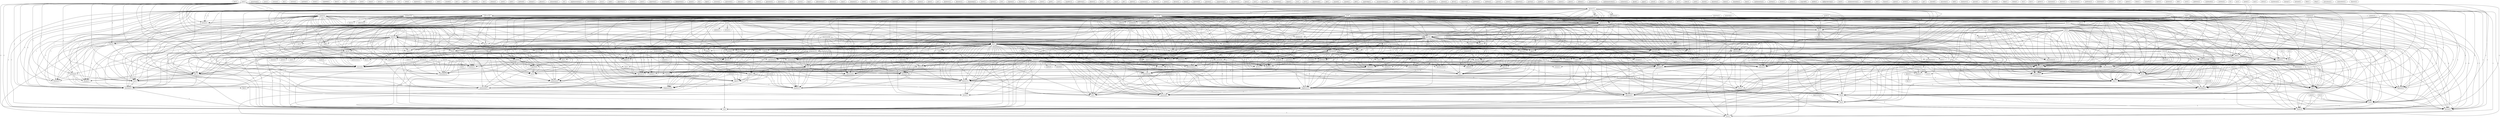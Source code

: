 digraph G {
  ney [ label="ney(1)" ];
  osnabrueck [ label="osnabrueck(2)" ];
  output [ label="output(1)" ];
  publication [ label="publication(1)" ];
  zip [ label="zip(11)" ];
  cocoa [ label="cocoa(2)" ];
  produces [ label="produces(1)" ];
  igecuniv [ label="igecuniv(1)" ];
  evaluation [ label="evaluation(2)" ];
  amp [ label="amp(2)" ];
  bitnet [ label="bitnet(4)" ];
  copy [ label="copy(2)" ];
  directory [ label="directory(3)" ];
  quality [ label="quality(1)" ];
  carmichael [ label="carmichael(1)" ];
  uses [ label="uses(1)" ];
  avenue [ label="avenue(1)" ];
  number [ label="number(10)" ];
  class [ label="class(1)" ];
  ftp [ label="ftp(26)" ];
  prog [ label="prog(1)" ];
  pari [ label="pari(4)" ];
  ftp [ label="ftp(1)" ];
  purpose [ label="purpose(12)" ];
  key [ label="key(1)" ];
  pub [ label="pub(8)" ];
  collection [ label="collection(2)" ];
  microcomputer [ label="microcomputer(1)" ];
  malm [ label="malm(3)" ];
  greco [ label="greco(1)" ];
  theory [ label="theory(11)" ];
  source [ label="source(4)" ];
  algebra [ label="algebra(12)" ];
  assembler [ label="assembler(2)" ];
  find [ label="find(1)" ];
  mizar [ label="mizar(1)" ];
  dn [ label="dn(1)" ];
  institute [ label="institute(2)" ];
  mac [ label="mac(1)" ];
  mac [ label="mac(13)" ];
  distribution [ label="distribution(3)" ];
  language [ label="language(2)" ];
  recovery [ label="recovery(1)" ];
  au [ label="au(2)" ];
  chen [ label="chen(1)" ];
  verison [ label="verison(1)" ];
  mathlab [ label="mathlab(1)" ];
  macsyma [ label="macsyma(15)" ];
  version [ label="version(50)" ];
  descendant [ label="descendant(3)" ];
  support [ label="support(2)" ];
  help [ label="help(3)" ];
  machine [ label="machine(2)" ];
  com [ label="com(7)" ];
  depends [ label="depends(1)" ];
  ma [ label="ma(4)" ];
  variety [ label="variety(1)" ];
  family [ label="family(3)" ];
  etc [ label="etc(2)" ];
  service [ label="service(1)" ];
  st [ label="st(4)" ];
  fee [ label="fee(4)" ];
  lph [ label="lph(1)" ];
  paradigm [ label="paradigm(3)" ];
  study [ label="study(1)" ];
  analysis [ label="analysis(2)" ];
  edu [ label="edu(35)" ];
  file [ label="file(3)" ];
  tar [ label="tar(2)" ];
  ganith [ label="ganith(4)" ];
  src [ label="src(1)" ];
  mentioned [ label="mentioned(1)" ];
  wakefield [ label="wakefield(1)" ];
  ubas [ label="ubas(1)" ];
  se [ label="se(1)" ];
  paulo [ label="paulo(1)" ];
  mod [ label="mod(1)" ];
  comp [ label="comp(1)" ];
  cern [ label="cern(1)" ];
  notation [ label="notation(1)" ];
  cc [ label="cc(1)" ];
  rwth [ label="rwth(2)" ];
  registration [ label="registration(2)" ];
  wurst [ label="wurst(3)" ];
  cla [ label="cla(2)" ];
  wustl [ label="wustl(6)" ];
  wuarchive [ label="wuarchive(3)" ];
  math [ label="math(23)" ];
  lie [ label="lie(3)" ];
  berkeley [ label="berkeley(6)" ];
  interface [ label="interface(4)" ];
  arc [ label="arc(1)" ];
  maxima [ label="maxima(2)" ];
  beta [ label="beta(2)" ];
  lie [ label="lie(2)" ];
  max [ label="max(1)" ];
  license [ label="license(1)" ];
  charge [ label="charge(1)" ];
  mrcry [ label="mrcry(1)" ];
  diff [ label="diff(1)" ];
  maplev [ label="maplev(1)" ];
  utexas [ label="utexas(1)" ];
  ucla [ label="ucla(2)" ];
  vol [ label="vol(1)" ];
  calc [ label="calc(2)" ];
  calculus [ label="calculus(8)" ];
  explorer [ label="explorer(1)" ];
  function [ label="function(1)" ];
  geometry [ label="geometry(2)" ];
  computing [ label="computing(1)" ];
  toolkit [ label="toolkit(1)" ];
  root [ label="root(1)" ];
  department [ label="department(5)" ];
  bajaj [ label="bajaj(2)" ];
  royappa [ label="royappa(2)" ];
  sfsu [ label="sfsu(1)" ];
  sfsuvax [ label="sfsuvax(1)" ];
  environment [ label="environment(1)" ];
  souza [ label="souza(1)" ];
  cornell [ label="cornell(2)" ];
  aix [ label="aix(1)" ];
  jaffer [ label="jaffer(1)" ];
  site [ label="site(3)" ];
  samson [ label="samson(1)" ];
  program [ label="program(10)" ];
  nl [ label="nl(2)" ];
  group [ label="group(9)" ];
  package [ label="package(3)" ];
  nl [ label="nl(1)" ];
  inc [ label="inc(5)" ];
  gets [ label="gets(1)" ];
  tool [ label="tool(1)" ];
  calculation [ label="calculation(1)" ];
  reason [ label="reason(1)" ];
  price [ label="price(1)" ];
  use [ label="use(1)" ];
  compuserve [ label="compuserve(1)" ];
  phone [ label="phone(1)" ];
  software [ label="software(6)" ];
  calculator [ label="calculator(1)" ];
  fax [ label="fax(6)" ];
  precision [ label="precision(2)" ];
  runs [ label="runs(7)" ];
  love [ label="love(1)" ];
  altdorf [ label="altdorf(1)" ];
  sin [ label="sin(1)" ];
  urbana [ label="urbana(1)" ];
  used [ label="used(1)" ];
  mail [ label="mail(1)" ];
  method [ label="method(3)" ];
  shareware [ label="shareware(6)" ];
  rz [ label="rz(1)" ];
  student [ label="student(1)" ];
  advanced [ label="advanced(1)" ];
  name [ label="name(1)" ];
  rz [ label="rz(2)" ];
  sm [ label="sm(1)" ];
  design [ label="design(1)" ];
  academy [ label="academy(2)" ];
  please [ label="please(1)" ];
  schoonship [ label="schoonship(1)" ];
  cl [ label="cl(1)" ];
  implementation [ label="implementation(1)" ];
  decstation [ label="decstation(1)" ];
  msu [ label="msu(1)" ];
  rank [ label="rank(1)" ];
  info [ label="info(2)" ];
  argo [ label="argo(1)" ];
  zariski [ label="zariski(1)" ];
  harvard [ label="harvard(1)" ];
  gap [ label="gap(2)" ];
  wri [ label="wri(1)" ];
  nikhef [ label="nikhef(3)" ];
  copyleft [ label="copyleft(3)" ];
  sparc [ label="sparc(2)" ];
  domain [ label="domain(5)" ];
  look [ label="look(1)" ];
  algorithm [ label="algorithm(1)" ];
  screen [ label="screen(1)" ];
  saint [ label="saint(1)" ];
  nag [ label="nag(2)" ];
  ryan [ label="ryan(1)" ];
  reduced [ label="reduced(1)" ];
  alice [ label="alice(1)" ];
  system [ label="system(8)" ];
  passau [ label="passau(1)" ];
  eigenvalues [ label="eigenvalues(1)" ];
  sells [ label="sells(1)" ];
  linear [ label="linear(1)" ];
  rwo [ label="rwo(1)" ];
  form [ label="form(3)" ];
  computes [ label="computes(1)" ];
  matrix [ label="matrix(3)" ];
  book [ label="book(1)" ];
  compiler [ label="compiler(1)" ];
  determinant [ label="determinant(1)" ];
  manual [ label="manual(1)" ];
  echelon [ label="echelon(1)" ];
  demo [ label="demo(1)" ];
  mit [ label="mit(1)" ];
  vanilla [ label="vanilla(1)" ];
  mit [ label="mit(4)" ];
  equation [ label="equation(2)" ];
  expertise [ label="expertise(1)" ];
  scratchpad [ label="scratchpad(1)" ];
  integration [ label="integration(1)" ];
  convex [ label="convex(2)" ];
  list [ label="list(7)" ];
  gnu [ label="gnu(5)" ];
  tensor [ label="tensor(3)" ];
  unix [ label="unix(7)" ];
  phone [ label="phone(12)" ];
  licence [ label="licence(3)" ];
  camal [ label="camal(1)" ];
  lh [ label="lh(1)" ];
  dept [ label="dept(1)" ];
  reverse [ label="reverse(1)" ];
  universitt [ label="universitt(1)" ];
  release [ label="release(1)" ];
  waterloo [ label="waterloo(1)" ];
  schelter [ label="schelter(2)" ];
  bill [ label="bill(1)" ];
  victor [ label="victor(1)" ];
  integer [ label="integer(2)" ];
  scss [ label="scss(1)" ];
  display [ label="display(1)" ];
  pereslavl [ label="pereslavl(1)" ];
  factorize [ label="factorize(1)" ];
  ram [ label="ram(1)" ];
  curve [ label="curve(1)" ];
  bag [ label="bag(1)" ];
  manipulation [ label="manipulation(3)" ];
  index [ label="index(1)" ];
  information [ label="information(1)" ];
  fateman [ label="fateman(1)" ];
  ymp [ label="ymp(1)" ];
  reduce [ label="reduce(2)" ];
  rand [ label="rand(1)" ];
  org [ label="org(1)" ];
  hp [ label="hp(2)" ];
  company [ label="company(1)" ];
  computer [ label="computer(3)" ];
  programming [ label="programming(1)" ];
  specification [ label="specification(1)" ];
  trade [ label="trade(1)" ];
  type [ label="type(43)" ];
  pohst [ label="pohst(2)" ];
  usseldorf [ label="usseldorf(1)" ];
  polynomial [ label="polynomial(1)" ];
  physto [ label="physto(1)" ];
  prescien [ label="prescien(1)" ];
  batch [ label="batch(1)" ];
  aljabr [ label="aljabr(2)" ];
  fpr [ label="fpr(1)" ];
  kredel [ label="kredel(1)" ];
  pc [ label="pc(8)" ];
  division [ label="division(1)" ];
  risc [ label="risc(2)" ];
  control [ label="control(1)" ];
  research [ label="research(2)" ];
  sj [ label="sj(1)" ];
  stockholm [ label="stockholm(1)" ];
  road [ label="road(1)" ];
  axiom [ label="axiom(1)" ];
  mine [ label="mine(1)" ];
  po [ label="po(1)" ];
  kistlerov [ label="kistlerov(1)" ];
  arithmetic [ label="arithmetic(1)" ];
  downers [ label="downers(1)" ];
  pc [ label="pc(9)" ];
  mark [ label="mark(2)" ];
  update [ label="update(1)" ];
  writes [ label="writes(1)" ];
  mumath [ label="mumath(2)" ];
  focused [ label="focused(1)" ];
  window [ label="window(1)" ];
  champaign [ label="champaign(1)" ];
  rivett [ label="rivett(1)" ];
  harten [ label="harten(1)" ];
  dr [ label="dr(2)" ];
  trigman [ label="trigman(1)" ];
  apollo [ label="apollo(1)" ];
  fraction [ label="fraction(1)" ];
  online [ label="online(1)" ];
  state [ label="state(1)" ];
  graf [ label="graf(1)" ];
  ncr [ label="ncr(1)" ];
  oz [ label="oz(2)" ];
  vanadisv [ label="vanadisv(1)" ];
  donald [ label="donald(2)" ];
  test [ label="test(1)" ];
  pseudoprime [ label="pseudoprime(1)" ];
  vax [ label="vax(4)" ];
  author [ label="author(2)" ];
  started [ label="started(1)" ];
  california [ label="california(1)" ];
  franz [ label="franz(2)" ];
  lehmer [ label="lehmer(1)" ];
  head [ label="head(2)" ];
  au [ label="au(1)" ];
  vic [ label="vic(1)" ];
  tn [ label="tn(1)" ];
  smp [ label="smp(1)" ];
  ph [ label="ph(1)" ];
  mbyte [ label="mbyte(1)" ];
  kant [ label="kant(5)" ];
  university [ label="university(8)" ];
  mockmma [ label="mockmma(1)" ];
  clayton [ label="clayton(1)" ];
  comm [ label="comm(1)" ];
  fermat [ label="fermat(1)" ];
  dec [ label="dec(2)" ];
  lucas [ label="lucas(1)" ];
  universit [ label="universit(2)" ];
  includes [ label="includes(2)" ];
  ibm [ label="ibm(5)" ];
  west [ label="west(1)" ];
  putnam [ label="putnam(1)" ];
  computation [ label="computation(1)" ];
  interpreter [ label="interpreter(1)" ];
  mma [ label="mma(1)" ];
  usa [ label="usa(1)" ];
  pyramid [ label="pyramid(1)" ];
  send [ label="send(1)" ];
  foundation [ label="foundation(1)" ];
  began [ label="began(1)" ];
  ivo [ label="ivo(1)" ];
  estsc [ label="estsc(3)" ];
  estc [ label="estc(1)" ];
  abandoned [ label="abandoned(1)" ];
  oak [ label="oak(1)" ];
  mupad [ label="mupad(1)" ];
  canada [ label="canada(1)" ];
  add [ label="add(1)" ];
  cambridge [ label="cambridge(1)" ];
  recommendation [ label="recommendation(1)" ];
  gould [ label="gould(1)" ];
  opus [ label="opus(2)" ];
  tdi [ label="tdi(1)" ];
  cdc [ label="cdc(1)" ];
  assoc [ label="assoc(1)" ];
  chanderjit [ label="chanderjit(1)" ];
  scheme [ label="scheme(1)" ];
  ussr [ label="ussr(1)" ];
  drive [ label="drive(1)" ];
  lafayette [ label="lafayette(1)" ];
  postfach [ label="postfach(1)" ];
  wolfram [ label="wolfram(1)" ];
  grove [ label="grove(1)" ];
  turbo [ label="turbo(1)" ];
  schmetto [ label="schmetto(1)" ];
  austria [ label="austria(1)" ];
  mode [ label="mode(2)" ];
  stensor [ label="stensor(1)" ];
  center [ label="center(2)" ];
  download [ label="download(1)" ];
  comes [ label="comes(1)" ];
  place [ label="place(1)" ];
  maple [ label="maple(3)" ];
  william [ label="william(1)" ];
  cray [ label="cray(2)" ];
  matematica [ label="matematica(1)" ];
  box [ label="box(3)" ];
  mathematisches [ label="mathematisches(1)" ];
  lisp [ label="lisp(14)" ];
  rochester [ label="rochester(1)" ];
  alpak [ label="alpak(1)" ];
  vax [ label="vax(1)" ];
  page [ label="page(1)" ];
  germany [ label="germany(1)" ];
  suite [ label="suite(3)" ];
  modula [ label="modula(1)" ];
  leon [ label="leon(1)" ];
  meg [ label="meg(1)" ];
  unix [ label="unix(1)" ];
  ms [ label="ms(1)" ];
  order [ label="order(2)" ];
  mercury [ label="mercury(2)" ];
  prof [ label="prof(1)" ];
  david [ label="david(1)" ];
  honolulu [ label="honolulu(1)" ];
  heine [ label="heine(1)" ];
  chamblee [ label="chamblee(1)" ];
  boat [ label="boat(1)" ];
  mathematica [ label="mathematica(1)" ];
  riordan [ label="riordan(1)" ];
  doe [ label="doe(5)" ];
  fort [ label="fort(2)" ];
  street [ label="street(1)" ];
  sydney [ label="sydney(1)" ];
  wagstaff [ label="wagstaff(1)" ];
  pond [ label="pond(1)" ];
  baillie [ label="baillie(1)" ];
  kalkgruberweg [ label="kalkgruberweg(1)" ];
  atari [ label="atari(3)" ];
  weyl [ label="weyl(2)" ];
  rechenzentrum [ label="rechenzentrum(1)" ];
  contact [ label="contact(42)" ];
  cayley [ label="cayley(3)" ];
  simath [ label="simath(3)" ];
  sun [ label="sun(13)" ];
  notebook [ label="notebook(1)" ];
  ux [ label="ux(1)" ];
  france [ label="france(1)" ];
  aprox [ label="aprox(1)" ];
  series [ label="series(1)" ];
  jordan [ label="jordan(1)" ];
  ga [ label="ga(1)" ];
  conrad [ label="conrad(2)" ];
  macaulay [ label="macaulay(1)" ];
  dec [ label="dec(2)" ];
  hall [ label="hall(1)" ];
  bocharov [ label="bocharov(1)" ];
  pascal [ label="pascal(1)" ];
  ccalc [ label="ccalc(2)" ];
  technology [ label="technology(2)" ];
  analitik [ label="analitik(1)" ];
  ridge [ label="ridge(1)" ];
  sheep [ label="sheep(1)" ];
  vm [ label="vm(1)" ];
  linz [ label="linz(1)" ];
  garber [ label="garber(1)" ];
  tasmania [ label="tasmania(1)" ];
  derive [ label="derive(1)" ];
  factorization [ label="factorization(1)" ];
  performs [ label="performs(1)" ];
  kruislaan [ label="kruislaan(1)" ];
  acton [ label="acton(1)" ];
  sx [ label="sx(1)" ];
  galois [ label="galois(1)" ];
  telex [ label="telex(1)" ];
  columbia [ label="columbia(1)" ];
  marc [ label="marc(2)" ];
  prentice [ label="prentice(1)" ];
  lidl [ label="lidl(1)" ];
  contact [ label="contact(1)" ];
  science [ label="science(4)" ];
  cost [ label="cost(2)" ];
  platform [ label="platform(1)" ];
  symbmath [ label="symbmath(1)" ];
  cerebral [ label="cerebral(1)" ];
  il [ label="il(2)" ];
  sac [ label="sac(1)" ];
  needs [ label="needs(1)" ];
  san [ label="san(2)" ];
  ultrix [ label="ultrix(1)" ];
  warehouse [ label="warehouse(1)" ];
  energy [ label="energy(1)" ];
  borland [ label="borland(2)" ];
  felix [ label="felix(1)" ];
  cifeg [ label="cifeg(1)" ];
  prescience [ label="prescience(1)" ];
  commodore [ label="commodore(1)" ];
  theorist [ label="theorist(1)" ];
  osnabrueck -> output [ label="1" ];
  osnabrueck -> publication [ label="1" ];
  osnabrueck -> zip [ label="1" ];
  osnabrueck -> cocoa [ label="1" ];
  osnabrueck -> produces [ label="1" ];
  osnabrueck -> igecuniv [ label="1" ];
  osnabrueck -> evaluation [ label="1" ];
  osnabrueck -> amp [ label="1" ];
  osnabrueck -> bitnet [ label="1" ];
  osnabrueck -> copy [ label="1" ];
  osnabrueck -> directory [ label="1" ];
  osnabrueck -> quality [ label="1" ];
  number -> class [ label="1" ];
  number -> ftp [ label="1" ];
  number -> prog [ label="1" ];
  number -> zip [ label="1" ];
  number -> pari [ label="2" ];
  number -> ftp [ label="1" ];
  number -> purpose [ label="1" ];
  number -> key [ label="1" ];
  number -> pub [ label="1" ];
  number -> collection [ label="1" ];
  number -> microcomputer [ label="1" ];
  number -> malm [ label="1" ];
  number -> greco [ label="1" ];
  number -> theory [ label="6" ];
  number -> source [ label="1" ];
  number -> algebra [ label="1" ];
  number -> assembler [ label="1" ];
  number -> find [ label="1" ];
  number -> directory [ label="1" ];
  number -> mizar [ label="1" ];
  institute -> mac [ label="1" ];
  institute -> mac [ label="1" ];
  institute -> distribution [ label="1" ];
  institute -> language [ label="1" ];
  institute -> recovery [ label="1" ];
  au -> chen [ label="1" ];
  macsyma -> version [ label="1" ];
  macsyma -> descendant [ label="3" ];
  macsyma -> purpose [ label="7" ];
  macsyma -> support [ label="1" ];
  macsyma -> help [ label="1" ];
  macsyma -> machine [ label="4" ];
  macsyma -> distribution [ label="3" ];
  macsyma -> com [ label="5" ];
  macsyma -> depends [ label="4" ];
  macsyma -> ma [ label="1" ];
  macsyma -> variety [ label="1" ];
  macsyma -> family [ label="4" ];
  macsyma -> source [ label="1" ];
  macsyma -> etc [ label="1" ];
  macsyma -> service [ label="4" ];
  macsyma -> st [ label="5" ];
  macsyma -> fee [ label="3" ];
  macsyma -> lph [ label="1" ];
  macsyma -> assembler [ label="1" ];
  macsyma -> paradigm [ label="1" ];
  analysis -> edu [ label="1" ];
  analysis -> file [ label="1" ];
  analysis -> tar [ label="1" ];
  analysis -> pub [ label="1" ];
  analysis -> ganith [ label="1" ];
  analysis -> src [ label="1" ];
  analysis -> mentioned [ label="1" ];
  registration -> fee [ label="1" ];
  wurst -> edu [ label="1" ];
  wurst -> cla [ label="1" ];
  wurst -> zip [ label="1" ];
  wurst -> wustl [ label="1" ];
  wurst -> wuarchive [ label="1" ];
  math -> lie [ label="1" ];
  math -> berkeley [ label="4" ];
  math -> publication [ label="1" ];
  math -> edu [ label="7" ];
  math -> interface [ label="1" ];
  math -> arc [ label="1" ];
  math -> maxima [ label="1" ];
  math -> beta [ label="1" ];
  math -> lie [ label="1" ];
  math -> zip [ label="6" ];
  math -> pari [ label="1" ];
  math -> max [ label="1" ];
  math -> license [ label="1" ];
  math -> charge [ label="1" ];
  math -> mrcry [ label="1" ];
  math -> diff [ label="1" ];
  math -> purpose [ label="1" ];
  math -> cocoa [ label="1" ];
  math -> maplev [ label="1" ];
  math -> utexas [ label="1" ];
  math -> produces [ label="1" ];
  math -> tar [ label="1" ];
  math -> pub [ label="1" ];
  math -> igecuniv [ label="1" ];
  math -> machine [ label="1" ];
  math -> amp [ label="1" ];
  math -> bitnet [ label="1" ];
  math -> ucla [ label="2" ];
  math -> algebra [ label="3" ];
  math -> vol [ label="1" ];
  math -> calc [ label="1" ];
  math -> calculus [ label="3" ];
  math -> quality [ label="1" ];
  geometry -> computing [ label="1" ];
  geometry -> toolkit [ label="1" ];
  geometry -> theory [ label="1" ];
  department -> berkeley [ label="1" ];
  department -> edu [ label="3" ];
  department -> bajaj [ label="1" ];
  department -> royappa [ label="1" ];
  department -> sfsu [ label="1" ];
  department -> sfsuvax [ label="1" ];
  department -> environment [ label="1" ];
  department -> souza [ label="1" ];
  department -> theory [ label="1" ];
  site -> samson [ label="1" ];
  lie -> program [ label="2" ];
  lie -> nl [ label="1" ];
  lie -> zip [ label="1" ];
  lie -> group [ label="1" ];
  lie -> package [ label="2" ];
  lie -> language [ label="2" ];
  lie -> nl [ label="1" ];
  inc -> interface [ label="1" ];
  inc -> gets [ label="1" ];
  inc -> purpose [ label="3" ];
  inc -> microcomputer [ label="1" ];
  inc -> machine [ label="1" ];
  inc -> com [ label="1" ];
  inc -> depends [ label="1" ];
  inc -> theory [ label="1" ];
  inc -> ma [ label="1" ];
  inc -> service [ label="1" ];
  inc -> st [ label="1" ];
  inc -> algebra [ label="1" ];
  program -> edu [ label="1" ];
  program -> zip [ label="2" ];
  program -> tool [ label="1" ];
  program -> calculation [ label="1" ];
  program -> maplev [ label="1" ];
  program -> wustl [ label="1" ];
  program -> evaluation [ label="1" ];
  program -> reason [ label="1" ];
  program -> price [ label="1" ];
  program -> distribution [ label="1" ];
  program -> package [ label="1" ];
  program -> language [ label="1" ];
  program -> com [ label="1" ];
  program -> copy [ label="1" ];
  program -> use [ label="1" ];
  program -> wuarchive [ label="1" ];
  program -> fee [ label="1" ];
  program -> algebra [ label="1" ];
  program -> compuserve [ label="1" ];
  program -> mentioned [ label="1" ];
  phone -> edu [ label="1" ];
  phone -> mac [ label="1" ];
  phone -> interface [ label="2" ];
  phone -> maxima [ label="1" ];
  phone -> beta [ label="1" ];
  phone -> zip [ label="2" ];
  phone -> software [ label="1" ];
  phone -> calculator [ label="1" ];
  phone -> fax [ label="1" ];
  phone -> max [ label="1" ];
  phone -> license [ label="1" ];
  phone -> precision [ label="1" ];
  phone -> charge [ label="1" ];
  phone -> purpose [ label="5" ];
  phone -> environment [ label="1" ];
  phone -> utexas [ label="1" ];
  phone -> support [ label="2" ];
  phone -> help [ label="1" ];
  phone -> tar [ label="1" ];
  phone -> pub [ label="1" ];
  phone -> runs [ label="1" ];
  phone -> machine [ label="2" ];
  phone -> mac [ label="1" ];
  phone -> group [ label="1" ];
  phone -> package [ label="1" ];
  phone -> language [ label="1" ];
  phone -> com [ label="2" ];
  phone -> depends [ label="1" ];
  phone -> theory [ label="2" ];
  phone -> ma [ label="1" ];
  phone -> source [ label="1" ];
  phone -> etc [ label="1" ];
  phone -> service [ label="1" ];
  phone -> st [ label="1" ];
  phone -> lph [ label="1" ];
  phone -> love [ label="1" ];
  phone -> paradigm [ label="1" ];
  shareware -> ftp [ label="1" ];
  shareware -> rz [ label="1" ];
  shareware -> zip [ label="2" ];
  shareware -> ftp [ label="1" ];
  shareware -> file [ label="1" ];
  shareware -> version [ label="3" ];
  shareware -> produces [ label="1" ];
  shareware -> pub [ label="1" ];
  shareware -> student [ label="2" ];
  shareware -> advanced [ label="2" ];
  shareware -> evaluation [ label="1" ];
  shareware -> name [ label="1" ];
  shareware -> rz [ label="1" ];
  shareware -> amp [ label="1" ];
  shareware -> copy [ label="1" ];
  shareware -> sm [ label="1" ];
  shareware -> quality [ label="1" ];
  academy -> purpose [ label="1" ];
  academy -> machine [ label="1" ];
  academy -> distribution [ label="1" ];
  academy -> com [ label="1" ];
  academy -> depends [ label="1" ];
  academy -> ma [ label="1" ];
  academy -> service [ label="1" ];
  academy -> st [ label="1" ];
  edu -> arc [ label="1" ];
  edu -> maxima [ label="2" ];
  edu -> beta [ label="2" ];
  edu -> lie [ label="1" ];
  edu -> zip [ label="9" ];
  edu -> pari [ label="2" ];
  edu -> max [ label="2" ];
  edu -> license [ label="2" ];
  edu -> file [ label="1" ];
  edu -> charge [ label="2" ];
  edu -> mrcry [ label="2" ];
  edu -> diff [ label="1" ];
  edu -> maplev [ label="2" ];
  edu -> tar [ label="3" ];
  edu -> pub [ label="3" ];
  edu -> machine [ label="2" ];
  edu -> ganith [ label="1" ];
  edu -> algebra [ label="6" ];
  edu -> vol [ label="2" ];
  edu -> calc [ label="1" ];
  edu -> src [ label="1" ];
  edu -> calculus [ label="4" ];
  edu -> mentioned [ label="1" ];
  mac -> info [ label="1" ];
  mac -> interface [ label="4" ];
  mac -> ftp [ label="4" ];
  mac -> argo [ label="1" ];
  mac -> prog [ label="1" ];
  mac -> rz [ label="1" ];
  mac -> nl [ label="1" ];
  mac -> pari [ label="1" ];
  mac -> ftp [ label="4" ];
  mac -> zariski [ label="1" ];
  mac -> harvard [ label="1" ];
  mac -> precision [ label="3" ];
  mac -> gap [ label="1" ];
  mac -> purpose [ label="2" ];
  mac -> cocoa [ label="1" ];
  mac -> wri [ label="1" ];
  mac -> pub [ label="1" ];
  mac -> runs [ label="3" ];
  mac -> igecuniv [ label="1" ];
  mac -> nikhef [ label="1" ];
  mac -> copyleft [ label="1" ];
  mac -> rz [ label="1" ];
  mac -> malm [ label="1" ];
  mac -> bitnet [ label="1" ];
  mac -> sparc [ label="1" ];
  mac -> greco [ label="1" ];
  mac -> domain [ label="1" ];
  mac -> com [ label="2" ];
  mac -> nl [ label="1" ];
  mac -> samson [ label="1" ];
  mac -> source [ label="1" ];
  mac -> st [ label="1" ];
  mac -> lph [ label="1" ];
  mac -> love [ label="3" ];
  mac -> paradigm [ label="1" ];
  mac -> directory [ label="1" ];
  mac -> mizar [ label="1" ];
  info -> wri [ label="1" ];
  info -> look [ label="1" ];
  info -> pub [ label="1" ];
  info -> directory [ label="1" ];
  interface -> precision [ label="1" ];
  interface -> runs [ label="1" ];
  interface -> nag [ label="1" ];
  interface -> com [ label="1" ];
  interface -> ryan [ label="1" ];
  interface -> love [ label="1" ];
  ftp -> prog [ label="1" ];
  ftp -> rz [ label="4" ];
  ftp -> reduced [ label="1" ];
  ftp -> alice [ label="1" ];
  ftp -> nl [ label="1" ];
  ftp -> zip [ label="6" ];
  ftp -> pari [ label="2" ];
  ftp -> tool [ label="1" ];
  ftp -> zariski [ label="2" ];
  ftp -> sfsu [ label="1" ];
  ftp -> harvard [ label="2" ];
  ftp -> file [ label="1" ];
  ftp -> gap [ label="1" ];
  ftp -> version [ label="1" ];
  ftp -> system [ label="2" ];
  ftp -> calculation [ label="1" ];
  ftp -> sfsuvax [ label="1" ];
  ftp -> mrcry [ label="1" ];
  ftp -> cocoa [ label="2" ];
  ftp -> maplev [ label="1" ];
  ftp -> passau [ label="1" ];
  ftp -> produces [ label="2" ];
  ftp -> help [ label="1" ];
  ftp -> look [ label="1" ];
  ftp -> eigenvalues [ label="1" ];
  ftp -> sells [ label="1" ];
  ftp -> tar [ label="1" ];
  ftp -> pub [ label="6" ];
  ftp -> igecuniv [ label="2" ];
  ftp -> linear [ label="1" ];
  ftp -> rwo [ label="1" ];
  ftp -> form [ label="1" ];
  ftp -> computes [ label="1" ];
  ftp -> matrix [ label="1" ];
  ftp -> nikhef [ label="1" ];
  ftp -> ganith [ label="1" ];
  ftp -> wustl [ label="7" ];
  ftp -> book [ label="1" ];
  ftp -> compiler [ label="1" ];
  ftp -> determinant [ label="1" ];
  ftp -> copyleft [ label="1" ];
  ftp -> evaluation [ label="1" ];
  ftp -> manual [ label="1" ];
  ftp -> echelon [ label="1" ];
  ftp -> rz [ label="4" ];
  ftp -> amp [ label="2" ];
  ftp -> group [ label="1" ];
  ftp -> bitnet [ label="2" ];
  ftp -> greco [ label="1" ];
  ftp -> demo [ label="1" ];
  ftp -> package [ label="1" ];
  ftp -> com [ label="1" ];
  ftp -> mit [ label="1" ];
  ftp -> copy [ label="1" ];
  ftp -> wuarchive [ label="7" ];
  ftp -> vanilla [ label="1" ];
  ftp -> nl [ label="1" ];
  ftp -> samson [ label="2" ];
  ftp -> source [ label="2" ];
  ftp -> etc [ label="1" ];
  ftp -> ucla [ label="1" ];
  ftp -> st [ label="1" ];
  ftp -> algebra [ label="4" ];
  ftp -> mit [ label="1" ];
  ftp -> vol [ label="1" ];
  ftp -> src [ label="1" ];
  ftp -> compuserve [ label="1" ];
  ftp -> equation [ label="1" ];
  ftp -> calculus [ label="1" ];
  ftp -> directory [ label="3" ];
  ftp -> quality [ label="2" ];
  ftp -> mentioned [ label="1" ];
  ftp -> mizar [ label="1" ];
  convex -> list [ label="1" ];
  convex -> language [ label="1" ];
  convex -> recovery [ label="1" ];
  gnu -> ftp [ label="2" ];
  gnu -> gap [ label="1" ];
  gnu -> runs [ label="3" ];
  gnu -> copyleft [ label="3" ];
  gnu -> mit [ label="1" ];
  gnu -> samson [ label="1" ];
  gnu -> st [ label="1" ];
  gnu -> algebra [ label="1" ];
  gnu -> mit [ label="1" ];
  gnu -> tensor [ label="1" ];
  gnu -> calc [ label="2" ];
  gnu -> calculus [ label="1" ];
  unix -> maxima [ label="1" ];
  unix -> beta [ label="2" ];
  unix -> phone [ label="1" ];
  unix -> zip [ label="1" ];
  unix -> software [ label="1" ];
  unix -> max [ label="1" ];
  unix -> ftp [ label="1" ];
  unix -> license [ label="1" ];
  unix -> gap [ label="1" ];
  unix -> version [ label="2" ];
  unix -> descendant [ label="1" ];
  unix -> charge [ label="1" ];
  unix -> purpose [ label="1" ];
  unix -> utexas [ label="1" ];
  unix -> tar [ label="1" ];
  unix -> pub [ label="1" ];
  unix -> runs [ label="2" ];
  unix -> machine [ label="1" ];
  unix -> copyleft [ label="1" ];
  unix -> licence [ label="1" ];
  unix -> distribution [ label="1" ];
  unix -> domain [ label="2" ];
  unix -> variety [ label="1" ];
  unix -> family [ label="1" ];
  unix -> samson [ label="1" ];
  unix -> source [ label="1" ];
  unix -> st [ label="2" ];
  unix -> fee [ label="1" ];
  unix -> assembler [ label="1" ];
  cla -> reduced [ label="1" ];
  cla -> zip [ label="1" ];
  cla -> eigenvalues [ label="1" ];
  cla -> linear [ label="1" ];
  cla -> rwo [ label="1" ];
  cla -> form [ label="1" ];
  cla -> computes [ label="1" ];
  cla -> matrix [ label="1" ];
  cla -> determinant [ label="1" ];
  cla -> echelon [ label="1" ];
  cla -> package [ label="1" ];
  cla -> etc [ label="1" ];
  cla -> algebra [ label="1" ];
  cla -> equation [ label="1" ];
  maxima -> license [ label="1" ];
  maxima -> charge [ label="1" ];
  maxima -> tar [ label="1" ];
  maxima -> machine [ label="1" ];
  maxima -> fee [ label="1" ];
  beta -> zip [ label="1" ];
  beta -> max [ label="1" ];
  beta -> license [ label="1" ];
  beta -> charge [ label="1" ];
  beta -> tar [ label="1" ];
  beta -> machine [ label="1" ];
  rz -> zip [ label="1" ];
  rz -> cocoa [ label="1" ];
  rz -> produces [ label="1" ];
  rz -> igecuniv [ label="1" ];
  rz -> amp [ label="1" ];
  rz -> bitnet [ label="1" ];
  rz -> directory [ label="1" ];
  rz -> quality [ label="1" ];
  waterloo -> purpose [ label="2" ];
  waterloo -> support [ label="2" ];
  waterloo -> source [ label="2" ];
  lie -> nl [ label="1" ];
  lie -> zip [ label="1" ];
  lie -> group [ label="1" ];
  lie -> package [ label="2" ];
  lie -> language [ label="2" ];
  lie -> nl [ label="1" ];
  phone -> zip [ label="2" ];
  phone -> software [ label="1" ];
  phone -> calculator [ label="1" ];
  phone -> fax [ label="1" ];
  phone -> max [ label="1" ];
  phone -> license [ label="1" ];
  phone -> precision [ label="1" ];
  phone -> charge [ label="1" ];
  phone -> purpose [ label="5" ];
  phone -> environment [ label="1" ];
  phone -> utexas [ label="1" ];
  phone -> support [ label="2" ];
  phone -> help [ label="1" ];
  phone -> tar [ label="1" ];
  phone -> pub [ label="1" ];
  phone -> runs [ label="1" ];
  phone -> machine [ label="2" ];
  phone -> mac [ label="1" ];
  phone -> group [ label="1" ];
  phone -> package [ label="1" ];
  phone -> language [ label="1" ];
  phone -> com [ label="2" ];
  phone -> depends [ label="1" ];
  phone -> theory [ label="2" ];
  phone -> ma [ label="1" ];
  phone -> source [ label="1" ];
  phone -> etc [ label="1" ];
  phone -> service [ label="1" ];
  phone -> st [ label="1" ];
  phone -> lph [ label="1" ];
  phone -> love [ label="1" ];
  phone -> paradigm [ label="1" ];
  schelter -> purpose [ label="1" ];
  schelter -> family [ label="1" ];
  integer -> scss [ label="1" ];
  integer -> display [ label="1" ];
  integer -> etc [ label="1" ];
  integer -> algebra [ label="1" ];
  integer -> calculus [ label="1" ];
  manipulation -> tool [ label="1" ];
  manipulation -> calculation [ label="1" ];
  manipulation -> index [ label="1" ];
  manipulation -> evaluation [ label="1" ];
  manipulation -> com [ label="1" ];
  manipulation -> copy [ label="1" ];
  manipulation -> compuserve [ label="1" ];
  reduce -> rand [ label="1" ];
  reduce -> variety [ label="1" ];
  reduce -> source [ label="1" ];
  reduce -> st [ label="1" ];
  reduce -> org [ label="1" ];
  reduce -> assembler [ label="1" ];
  zip -> license [ label="1" ];
  zip -> charge [ label="1" ];
  zip -> produces [ label="1" ];
  zip -> tar [ label="1" ];
  zip -> machine [ label="1" ];
  zip -> quality [ label="1" ];
  software -> tool [ label="1" ];
  software -> max [ label="1" ];
  software -> license [ label="1" ];
  software -> calculation [ label="1" ];
  software -> charge [ label="1" ];
  software -> purpose [ label="1" ];
  software -> utexas [ label="1" ];
  software -> support [ label="2" ];
  software -> help [ label="1" ];
  software -> tar [ label="1" ];
  software -> pub [ label="1" ];
  software -> runs [ label="1" ];
  software -> machine [ label="1" ];
  software -> evaluation [ label="1" ];
  software -> com [ label="2" ];
  software -> copy [ label="1" ];
  software -> source [ label="1" ];
  software -> etc [ label="1" ];
  software -> lph [ label="1" ];
  software -> compuserve [ label="1" ];
  software -> paradigm [ label="1" ];
  hp -> purpose [ label="2" ];
  hp -> list [ label="1" ];
  hp -> machine [ label="1" ];
  hp -> mac [ label="1" ];
  hp -> com [ label="1" ];
  hp -> depends [ label="1" ];
  hp -> ma [ label="1" ];
  hp -> service [ label="1" ];
  hp -> st [ label="1" ];
  computer -> royappa [ label="1" ];
  computer -> system [ label="2" ];
  computer -> programming [ label="2" ];
  computer -> specification [ label="2" ];
  computer -> algebra [ label="2" ];
  fax -> precision [ label="1" ];
  fax -> purpose [ label="2" ];
  fax -> runs [ label="1" ];
  fax -> mac [ label="1" ];
  fax -> group [ label="1" ];
  fax -> package [ label="1" ];
  fax -> language [ label="1" ];
  fax -> theory [ label="1" ];
  fax -> love [ label="1" ];
  pari -> key [ label="1" ];
  pari -> greco [ label="2" ];
  pari -> source [ label="1" ];
  pari -> assembler [ label="1" ];
  pari -> mizar [ label="2" ];
  type -> tool [ label="1" ];
  type -> pohst [ label="1" ];
  type -> ftp [ label="8" ];
  type -> usseldorf [ label="1" ];
  type -> zariski [ label="1" ];
  type -> sfsu [ label="1" ];
  type -> harvard [ label="1" ];
  type -> polynomial [ label="1" ];
  type -> precision [ label="1" ];
  type -> file [ label="1" ];
  type -> gap [ label="1" ];
  type -> version [ label="1" ];
  type -> system [ label="1" ];
  type -> descendant [ label="1" ];
  type -> calculation [ label="1" ];
  type -> sfsuvax [ label="1" ];
  type -> purpose [ label="5" ];
  type -> cocoa [ label="1" ];
  type -> physto [ label="1" ];
  type -> wri [ label="1" ];
  type -> produces [ label="1" ];
  type -> prescien [ label="1" ];
  type -> eigenvalues [ label="1" ];
  type -> list [ label="1" ];
  type -> tar [ label="1" ];
  type -> pub [ label="3" ];
  type -> runs [ label="2" ];
  type -> igecuniv [ label="1" ];
  type -> linear [ label="1" ];
  type -> student [ label="1" ];
  type -> microcomputer [ label="1" ];
  type -> advanced [ label="1" ];
  type -> rwo [ label="1" ];
  type -> form [ label="1" ];
  type -> computes [ label="1" ];
  type -> matrix [ label="1" ];
  type -> nikhef [ label="1" ];
  type -> ganith [ label="1" ];
  type -> wustl [ label="1" ];
  type -> compiler [ label="1" ];
  type -> determinant [ label="1" ];
  type -> copyleft [ label="2" ];
  type -> mac [ label="5" ];
  type -> evaluation [ label="2" ];
  type -> echelon [ label="1" ];
  type -> rz [ label="2" ];
  type -> amp [ label="1" ];
  type -> group [ label="1" ];
  type -> distribution [ label="3" ];
  type -> bitnet [ label="2" ];
  type -> sparc [ label="1" ];
  type -> greco [ label="1" ];
  type -> package [ label="1" ];
  type -> language [ label="2" ];
  type -> nag [ label="1" ];
  type -> domain [ label="1" ];
  type -> com [ label="4" ];
  type -> mit [ label="1" ];
  type -> copy [ label="2" ];
  type -> recovery [ label="2" ];
  type -> theory [ label="1" ];
  type -> wuarchive [ label="1" ];
  type -> variety [ label="1" ];
  type -> vanilla [ label="1" ];
  type -> nl [ label="1" ];
  type -> family [ label="1" ];
  type -> samson [ label="1" ];
  type -> source [ label="2" ];
  type -> etc [ label="1" ];
  type -> st [ label="3" ];
  type -> fee [ label="3" ];
  type -> lph [ label="1" ];
  type -> algebra [ label="4" ];
  type -> mit [ label="1" ];
  type -> vol [ label="1" ];
  type -> tensor [ label="1" ];
  type -> calc [ label="1" ];
  type -> src [ label="1" ];
  type -> assembler [ label="1" ];
  type -> compuserve [ label="1" ];
  type -> equation [ label="2" ];
  type -> ryan [ label="1" ];
  type -> love [ label="1" ];
  type -> calculus [ label="1" ];
  type -> paradigm [ label="1" ];
  type -> batch [ label="1" ];
  type -> directory [ label="1" ];
  type -> quality [ label="1" ];
  type -> mentioned [ label="1" ];
  type -> mizar [ label="1" ];
  aljabr -> fpr [ label="1" ];
  aljabr -> com [ label="1" ];
  pc -> ftp [ label="2" ];
  pc -> sfsu [ label="1" ];
  pc -> gap [ label="1" ];
  pc -> version [ label="3" ];
  pc -> calculation [ label="1" ];
  pc -> sfsuvax [ label="1" ];
  pc -> purpose [ label="2" ];
  pc -> wri [ label="1" ];
  pc -> maplev [ label="1" ];
  pc -> produces [ label="1" ];
  pc -> chen [ label="1" ];
  pc -> eigenvalues [ label="1" ];
  pc -> list [ label="1" ];
  pc -> pub [ label="1" ];
  pc -> linear [ label="1" ];
  pc -> student [ label="1" ];
  pc -> microcomputer [ label="1" ];
  pc -> advanced [ label="1" ];
  pc -> rwo [ label="1" ];
  pc -> machine [ label="1" ];
  pc -> form [ label="1" ];
  pc -> computes [ label="1" ];
  pc -> matrix [ label="1" ];
  pc -> wustl [ label="3" ];
  pc -> compiler [ label="1" ];
  pc -> determinant [ label="1" ];
  pc -> copyleft [ label="1" ];
  pc -> mac [ label="2" ];
  pc -> evaluation [ label="2" ];
  pc -> echelon [ label="1" ];
  pc -> rz [ label="1" ];
  pc -> malm [ label="1" ];
  pc -> amp [ label="1" ];
  pc -> distribution [ label="1" ];
  pc -> demo [ label="1" ];
  pc -> package [ label="1" ];
  pc -> language [ label="1" ];
  pc -> com [ label="3" ];
  pc -> copy [ label="2" ];
  pc -> recovery [ label="1" ];
  pc -> depends [ label="1" ];
  pc -> theory [ label="2" ];
  pc -> wuarchive [ label="3" ];
  pc -> ma [ label="1" ];
  pc -> samson [ label="1" ];
  pc -> etc [ label="1" ];
  pc -> service [ label="1" ];
  pc -> st [ label="2" ];
  pc -> algebra [ label="5" ];
  pc -> vol [ label="1" ];
  pc -> compuserve [ label="1" ];
  pc -> equation [ label="2" ];
  pc -> quality [ label="1" ];
  ftp -> zariski [ label="2" ];
  ftp -> sfsu [ label="1" ];
  ftp -> harvard [ label="2" ];
  ftp -> file [ label="1" ];
  ftp -> gap [ label="1" ];
  ftp -> version [ label="1" ];
  ftp -> system [ label="2" ];
  ftp -> calculation [ label="1" ];
  ftp -> sfsuvax [ label="1" ];
  ftp -> mrcry [ label="1" ];
  ftp -> cocoa [ label="2" ];
  ftp -> maplev [ label="1" ];
  ftp -> passau [ label="1" ];
  ftp -> produces [ label="2" ];
  ftp -> help [ label="1" ];
  ftp -> look [ label="1" ];
  ftp -> eigenvalues [ label="1" ];
  ftp -> sells [ label="1" ];
  ftp -> tar [ label="1" ];
  ftp -> pub [ label="6" ];
  ftp -> igecuniv [ label="2" ];
  ftp -> linear [ label="1" ];
  ftp -> rwo [ label="1" ];
  ftp -> form [ label="1" ];
  ftp -> computes [ label="1" ];
  ftp -> matrix [ label="1" ];
  ftp -> nikhef [ label="1" ];
  ftp -> ganith [ label="1" ];
  ftp -> wustl [ label="7" ];
  ftp -> book [ label="1" ];
  ftp -> compiler [ label="1" ];
  ftp -> determinant [ label="1" ];
  ftp -> copyleft [ label="1" ];
  ftp -> evaluation [ label="1" ];
  ftp -> manual [ label="1" ];
  ftp -> echelon [ label="1" ];
  ftp -> rz [ label="4" ];
  ftp -> amp [ label="2" ];
  ftp -> group [ label="1" ];
  ftp -> bitnet [ label="2" ];
  ftp -> greco [ label="1" ];
  ftp -> demo [ label="1" ];
  ftp -> package [ label="1" ];
  ftp -> com [ label="1" ];
  ftp -> mit [ label="1" ];
  ftp -> copy [ label="1" ];
  ftp -> wuarchive [ label="7" ];
  ftp -> vanilla [ label="1" ];
  ftp -> nl [ label="1" ];
  ftp -> samson [ label="2" ];
  ftp -> source [ label="2" ];
  ftp -> etc [ label="1" ];
  ftp -> ucla [ label="1" ];
  ftp -> st [ label="1" ];
  ftp -> algebra [ label="4" ];
  ftp -> mit [ label="1" ];
  ftp -> vol [ label="1" ];
  ftp -> src [ label="1" ];
  ftp -> compuserve [ label="1" ];
  ftp -> equation [ label="1" ];
  ftp -> calculus [ label="1" ];
  ftp -> directory [ label="3" ];
  ftp -> quality [ label="2" ];
  ftp -> mentioned [ label="1" ];
  ftp -> mizar [ label="1" ];
  risc -> purpose [ label="1" ];
  risc -> machine [ label="1" ];
  risc -> com [ label="1" ];
  risc -> depends [ label="1" ];
  risc -> ma [ label="1" ];
  risc -> service [ label="1" ];
  risc -> st [ label="1" ];
  research -> purpose [ label="1" ];
  stockholm -> mit [ label="1" ];
  stockholm -> algebra [ label="1" ];
  stockholm -> mit [ label="1" ];
  stockholm -> tensor [ label="1" ];
  stockholm -> calculus [ label="1" ];
  precision -> runs [ label="1" ];
  precision -> arithmetic [ label="1" ];
  precision -> display [ label="1" ];
  precision -> etc [ label="1" ];
  precision -> algebra [ label="1" ];
  precision -> calculus [ label="1" ];
  file -> tar [ label="1" ];
  file -> pub [ label="1" ];
  file -> ganith [ label="1" ];
  file -> sm [ label="1" ];
  file -> src [ label="1" ];
  file -> mentioned [ label="1" ];
  pc -> gap [ label="1" ];
  pc -> version [ label="3" ];
  pc -> calculation [ label="1" ];
  pc -> sfsuvax [ label="1" ];
  pc -> purpose [ label="2" ];
  pc -> wri [ label="1" ];
  pc -> maplev [ label="1" ];
  pc -> produces [ label="1" ];
  pc -> chen [ label="1" ];
  pc -> eigenvalues [ label="1" ];
  pc -> list [ label="1" ];
  pc -> pub [ label="1" ];
  pc -> linear [ label="1" ];
  pc -> student [ label="1" ];
  pc -> microcomputer [ label="1" ];
  pc -> advanced [ label="1" ];
  pc -> rwo [ label="1" ];
  pc -> machine [ label="1" ];
  pc -> form [ label="1" ];
  pc -> computes [ label="1" ];
  pc -> matrix [ label="1" ];
  pc -> wustl [ label="3" ];
  pc -> compiler [ label="1" ];
  pc -> determinant [ label="1" ];
  pc -> copyleft [ label="1" ];
  pc -> mac [ label="2" ];
  pc -> evaluation [ label="2" ];
  pc -> echelon [ label="1" ];
  pc -> rz [ label="1" ];
  pc -> malm [ label="1" ];
  pc -> amp [ label="1" ];
  pc -> distribution [ label="1" ];
  pc -> demo [ label="1" ];
  pc -> package [ label="1" ];
  pc -> language [ label="1" ];
  pc -> com [ label="3" ];
  pc -> copy [ label="2" ];
  pc -> recovery [ label="1" ];
  pc -> depends [ label="1" ];
  pc -> theory [ label="2" ];
  pc -> wuarchive [ label="3" ];
  pc -> ma [ label="1" ];
  pc -> samson [ label="1" ];
  pc -> etc [ label="1" ];
  pc -> service [ label="1" ];
  pc -> st [ label="2" ];
  pc -> algebra [ label="5" ];
  pc -> vol [ label="1" ];
  pc -> compuserve [ label="1" ];
  pc -> equation [ label="2" ];
  pc -> quality [ label="1" ];
  mark -> calculation [ label="1" ];
  mark -> list [ label="2" ];
  mark -> evaluation [ label="1" ];
  mark -> com [ label="1" ];
  mark -> copy [ label="1" ];
  mark -> update [ label="1" ];
  mark -> compuserve [ label="1" ];
  mark -> writes [ label="1" ];
  mumath -> package [ label="1" ];
  mumath -> language [ label="1" ];
  version -> system [ label="3" ];
  version -> descendant [ label="3" ];
  version -> calculation [ label="1" ];
  version -> purpose [ label="12" ];
  version -> computing [ label="1" ];
  version -> environment [ label="1" ];
  version -> support [ label="1" ];
  version -> produces [ label="1" ];
  version -> chen [ label="1" ];
  version -> prescien [ label="1" ];
  version -> eigenvalues [ label="1" ];
  version -> key [ label="1" ];
  version -> pub [ label="2" ];
  version -> runs [ label="4" ];
  version -> linear [ label="1" ];
  version -> toolkit [ label="1" ];
  version -> microcomputer [ label="2" ];
  version -> rwo [ label="1" ];
  version -> machine [ label="1" ];
  version -> form [ label="1" ];
  version -> programming [ label="1" ];
  version -> computes [ label="1" ];
  version -> matrix [ label="1" ];
  version -> nikhef [ label="3" ];
  version -> wustl [ label="2" ];
  version -> determinant [ label="1" ];
  version -> specification [ label="1" ];
  version -> mac [ label="2" ];
  version -> evaluation [ label="2" ];
  version -> echelon [ label="1" ];
  version -> rz [ label="1" ];
  version -> amp [ label="1" ];
  version -> group [ label="2" ];
  version -> distribution [ label="2" ];
  version -> sparc [ label="2" ];
  version -> package [ label="3" ];
  version -> language [ label="2" ];
  version -> nag [ label="1" ];
  version -> domain [ label="2" ];
  version -> com [ label="3" ];
  version -> mit [ label="1" ];
  version -> copy [ label="2" ];
  version -> recovery [ label="1" ];
  version -> depends [ label="1" ];
  version -> theory [ label="6" ];
  version -> wuarchive [ label="2" ];
  version -> ma [ label="2" ];
  version -> nl [ label="3" ];
  version -> family [ label="4" ];
  version -> focused [ label="1" ];
  version -> source [ label="2" ];
  version -> etc [ label="1" ];
  version -> service [ label="1" ];
  version -> st [ label="2" ];
  version -> fee [ label="2" ];
  version -> algebra [ label="7" ];
  version -> mit [ label="1" ];
  version -> vol [ label="1" ];
  version -> tensor [ label="1" ];
  version -> sm [ label="1" ];
  version -> assembler [ label="1" ];
  version -> window [ label="1" ];
  version -> compuserve [ label="1" ];
  version -> equation [ label="1" ];
  version -> ryan [ label="1" ];
  version -> love [ label="1" ];
  version -> calculus [ label="1" ];
  version -> batch [ label="1" ];
  version -> directory [ label="1" ];
  version -> quality [ label="1" ];
  version -> mentioned [ label="1" ];
  system -> programming [ label="1" ];
  system -> wustl [ label="1" ];
  system -> specification [ label="1" ];
  system -> mit [ label="1" ];
  system -> wuarchive [ label="1" ];
  system -> vanilla [ label="1" ];
  system -> algebra [ label="3" ];
  system -> mit [ label="1" ];
  system -> tensor [ label="1" ];
  system -> calculus [ label="1" ];
  apollo -> purpose [ label="1" ];
  apollo -> list [ label="1" ];
  apollo -> nikhef [ label="1" ];
  apollo -> mac [ label="2" ];
  apollo -> sparc [ label="1" ];
  apollo -> language [ label="1" ];
  apollo -> domain [ label="1" ];
  apollo -> recovery [ label="1" ];
  apollo -> nl [ label="1" ];
  oz -> chen [ label="1" ];
  purpose -> support [ label="1" ];
  purpose -> list [ label="1" ];
  purpose -> runs [ label="1" ];
  purpose -> nikhef [ label="1" ];
  purpose -> mac [ label="2" ];
  purpose -> sparc [ label="1" ];
  purpose -> nag [ label="1" ];
  purpose -> domain [ label="1" ];
  purpose -> com [ label="1" ];
  purpose -> nl [ label="1" ];
  purpose -> family [ label="2" ];
  purpose -> source [ label="1" ];
  purpose -> ryan [ label="1" ];
  purpose -> love [ label="1" ];
  purpose -> batch [ label="1" ];
  donald -> environment [ label="1" ];
  donald -> test [ label="1" ];
  donald -> theory [ label="1" ];
  donald -> pseudoprime [ label="1" ];
  vax -> physto [ label="1" ];
  vax -> nikhef [ label="2" ];
  vax -> mac [ label="2" ];
  vax -> distribution [ label="1" ];
  vax -> sparc [ label="2" ];
  vax -> language [ label="1" ];
  vax -> domain [ label="2" ];
  vax -> com [ label="1" ];
  vax -> recovery [ label="1" ];
  vax -> nl [ label="2" ];
  vax -> family [ label="1" ];
  vax -> fee [ label="1" ];
  vax -> lph [ label="1" ];
  vax -> paradigm [ label="1" ];
  author -> started [ label="1" ];
  author -> name [ label="1" ];
  franz -> runs [ label="1" ];
  franz -> domain [ label="1" ];
  franz -> ma [ label="1" ];
  franz -> variety [ label="1" ];
  franz -> family [ label="1" ];
  franz -> source [ label="1" ];
  franz -> st [ label="1" ];
  franz -> assembler [ label="1" ];
  head -> package [ label="1" ];
  head -> language [ label="1" ];
  au -> chen [ label="1" ];
  passau -> programming [ label="1" ];
  passau -> specification [ label="1" ];
  passau -> algebra [ label="1" ];
  kant -> bitnet [ label="2" ];
  kant -> package [ label="1" ];
  kant -> theory [ label="1" ];
  university -> souza [ label="1" ];
  university -> programming [ label="1" ];
  university -> specification [ label="1" ];
  university -> theory [ label="1" ];
  university -> algebra [ label="1" ];
  utexas -> tar [ label="2" ];
  utexas -> pub [ label="2" ];
  utexas -> machine [ label="2" ];
  support -> com [ label="1" ];
  support -> etc [ label="1" ];
  support -> lph [ label="1" ];
  support -> paradigm [ label="1" ];
  help -> wustl [ label="1" ];
  help -> com [ label="2" ];
  help -> wuarchive [ label="1" ];
  help -> etc [ label="2" ];
  help -> lph [ label="2" ];
  help -> paradigm [ label="2" ];
  dec -> list [ label="1" ];
  dec -> machine [ label="1" ];
  dec -> mac [ label="2" ];
  dec -> group [ label="1" ];
  dec -> language [ label="1" ];
  dec -> com [ label="1" ];
  dec -> recovery [ label="1" ];
  dec -> depends [ label="1" ];
  dec -> theory [ label="1" ];
  dec -> ma [ label="1" ];
  dec -> service [ label="1" ];
  dec -> st [ label="1" ];
  includes -> variety [ label="1" ];
  includes -> source [ label="1" ];
  includes -> st [ label="1" ];
  includes -> assembler [ label="1" ];
  ibm -> list [ label="1" ];
  ibm -> microcomputer [ label="1" ];
  ibm -> compiler [ label="1" ];
  ibm -> copyleft [ label="1" ];
  ibm -> mac [ label="3" ];
  ibm -> malm [ label="1" ];
  ibm -> distribution [ label="1" ];
  ibm -> language [ label="2" ];
  ibm -> nag [ label="2" ];
  ibm -> com [ label="2" ];
  ibm -> recovery [ label="2" ];
  ibm -> theory [ label="1" ];
  ibm -> samson [ label="1" ];
  ibm -> st [ label="1" ];
  ibm -> algebra [ label="1" ];
  ibm -> ryan [ label="2" ];
  ibm -> batch [ label="2" ];
  west -> source [ label="1" ];
  list -> arithmetic [ label="1" ];
  list -> send [ label="1" ];
  list -> mac [ label="1" ];
  list -> scss [ label="1" ];
  tar -> machine [ label="1" ];
  tar -> mentioned [ label="1" ];
  estsc -> pub [ label="1" ];
  estsc -> machine [ label="1" ];
  estsc -> licence [ label="1" ];
  estsc -> distribution [ label="1" ];
  estsc -> com [ label="1" ];
  estsc -> family [ label="1" ];
  estsc -> etc [ label="1" ];
  estsc -> fee [ label="1" ];
  estsc -> lph [ label="1" ];
  estsc -> paradigm [ label="1" ];
  pub -> igecuniv [ label="1" ];
  pub -> machine [ label="2" ];
  pub -> ganith [ label="1" ];
  pub -> rz [ label="1" ];
  pub -> amp [ label="1" ];
  pub -> bitnet [ label="1" ];
  pub -> source [ label="1" ];
  pub -> src [ label="1" ];
  pub -> assembler [ label="1" ];
  pub -> quality [ label="1" ];
  pub -> mentioned [ label="1" ];
  runs -> window [ label="1" ];
  arithmetic -> scss [ label="1" ];
  arithmetic -> display [ label="1" ];
  arithmetic -> etc [ label="1" ];
  arithmetic -> algebra [ label="1" ];
  arithmetic -> calculus [ label="1" ];
  opus -> variety [ label="1" ];
  opus -> source [ label="1" ];
  opus -> st [ label="1" ];
  opus -> assembler [ label="1" ];
  machine -> st [ label="1" ];
  form -> nikhef [ label="1" ];
  form -> sparc [ label="1" ];
  form -> domain [ label="1" ];
  form -> nl [ label="1" ];
  form -> etc [ label="2" ];
  form -> equation [ label="2" ];
  ussr -> mac [ label="1" ];
  ussr -> distribution [ label="1" ];
  ussr -> language [ label="1" ];
  ussr -> recovery [ label="1" ];
  ussr -> equation [ label="1" ];
  matrix -> determinant [ label="2" ];
  matrix -> echelon [ label="2" ];
  matrix -> package [ label="2" ];
  matrix -> etc [ label="2" ];
  matrix -> algebra [ label="2" ];
  matrix -> equation [ label="2" ];
  ganith -> vanilla [ label="1" ];
  ganith -> src [ label="2" ];
  ganith -> mentioned [ label="2" ];
  wustl -> algebra [ label="3" ];
  wustl -> vol [ label="1" ];
  wustl -> calculus [ label="1" ];
  copyleft -> mit [ label="1" ];
  copyleft -> samson [ label="1" ];
  copyleft -> st [ label="1" ];
  copyleft -> algebra [ label="1" ];
  copyleft -> mit [ label="1" ];
  copyleft -> tensor [ label="1" ];
  copyleft -> calculus [ label="1" ];
  center -> com [ label="1" ];
  center -> etc [ label="1" ];
  center -> lph [ label="1" ];
  center -> paradigm [ label="1" ];
  licence -> fee [ label="1" ];
  licence -> download [ label="1" ];
  mac -> rz [ label="1" ];
  mac -> malm [ label="1" ];
  mac -> bitnet [ label="1" ];
  mac -> sparc [ label="1" ];
  mac -> greco [ label="1" ];
  mac -> domain [ label="1" ];
  mac -> com [ label="2" ];
  mac -> nl [ label="1" ];
  mac -> samson [ label="1" ];
  mac -> source [ label="1" ];
  mac -> st [ label="1" ];
  mac -> lph [ label="1" ];
  mac -> love [ label="3" ];
  mac -> paradigm [ label="1" ];
  mac -> directory [ label="1" ];
  mac -> mizar [ label="1" ];
  maple -> source [ label="1" ];
  cray -> com [ label="1" ];
  box -> evaluation [ label="1" ];
  box -> com [ label="2" ];
  box -> copy [ label="1" ];
  box -> etc [ label="1" ];
  box -> lph [ label="1" ];
  box -> compuserve [ label="1" ];
  box -> equation [ label="1" ];
  box -> paradigm [ label="1" ];
  evaluation -> rz [ label="1" ];
  evaluation -> com [ label="1" ];
  evaluation -> compuserve [ label="1" ];
  evaluation -> quality [ label="1" ];
  manual -> wuarchive [ label="1" ];
  lisp -> distribution [ label="1" ];
  lisp -> domain [ label="1" ];
  lisp -> mit [ label="2" ];
  lisp -> display [ label="1" ];
  lisp -> ma [ label="1" ];
  lisp -> variety [ label="1" ];
  lisp -> vanilla [ label="2" ];
  lisp -> family [ label="1" ];
  lisp -> source [ label="1" ];
  lisp -> etc [ label="1" ];
  lisp -> st [ label="1" ];
  lisp -> fee [ label="1" ];
  lisp -> algebra [ label="3" ];
  lisp -> mit [ label="2" ];
  lisp -> tensor [ label="2" ];
  lisp -> assembler [ label="1" ];
  lisp -> window [ label="1" ];
  lisp -> calculus [ label="3" ];
  rz -> amp [ label="1" ];
  rz -> bitnet [ label="1" ];
  rz -> directory [ label="1" ];
  rz -> quality [ label="1" ];
  vax -> distribution [ label="1" ];
  vax -> sparc [ label="2" ];
  vax -> language [ label="1" ];
  vax -> domain [ label="2" ];
  vax -> com [ label="1" ];
  vax -> recovery [ label="1" ];
  vax -> nl [ label="2" ];
  vax -> family [ label="1" ];
  vax -> fee [ label="1" ];
  vax -> lph [ label="1" ];
  vax -> paradigm [ label="1" ];
  germany -> theory [ label="1" ];
  germany -> algebra [ label="1" ];
  modula -> com [ label="1" ];
  modula -> copy [ label="1" ];
  modula -> compuserve [ label="1" ];
  unix -> distribution [ label="1" ];
  unix -> domain [ label="2" ];
  unix -> variety [ label="1" ];
  unix -> family [ label="1" ];
  unix -> samson [ label="1" ];
  unix -> source [ label="1" ];
  unix -> st [ label="2" ];
  unix -> fee [ label="1" ];
  unix -> assembler [ label="1" ];
  malm -> theory [ label="1" ];
  malm -> pseudoprime [ label="1" ];
  amp -> com [ label="2" ];
  amp -> copy [ label="2" ];
  amp -> compuserve [ label="2" ];
  amp -> quality [ label="1" ];
  group -> bitnet [ label="1" ];
  group -> language [ label="1" ];
  group -> recovery [ label="1" ];
  group -> theory [ label="2" ];
  group -> algebra [ label="2" ];
  distribution -> family [ label="1" ];
  distribution -> fee [ label="2" ];
  bitnet -> theory [ label="1" ];
  sparc -> nl [ label="1" ];
  mercury -> copy [ label="1" ];
  mercury -> quality [ label="1" ];
  package -> theory [ label="1" ];
  package -> etc [ label="1" ];
  package -> equation [ label="1" ];
  language -> recovery [ label="1" ];
  domain -> wuarchive [ label="1" ];
  domain -> nl [ label="1" ];
  domain -> algebra [ label="1" ];
  domain -> vol [ label="1" ];
  com -> depends [ label="1" ];
  com -> st [ label="1" ];
  com -> lph [ label="1" ];
  com -> ryan [ label="1" ];
  com -> paradigm [ label="1" ];
  mit -> ma [ label="1" ];
  mit -> family [ label="3" ];
  mit -> fee [ label="1" ];
  doe -> family [ label="1" ];
  doe -> etc [ label="1" ];
  doe -> fee [ label="2" ];
  doe -> lph [ label="1" ];
  doe -> paradigm [ label="1" ];
  fort -> ma [ label="1" ];
  fort -> family [ label="1" ];
  copy -> compuserve [ label="1" ];
  copy -> quality [ label="1" ];
  pond -> ma [ label="1" ];
  pond -> family [ label="1" ];
  atari -> variety [ label="1" ];
  atari -> samson [ label="1" ];
  atari -> source [ label="1" ];
  atari -> st [ label="2" ];
  atari -> assembler [ label="1" ];
  theory -> algebra [ label="2" ];
  theory -> find [ label="1" ];
  theory -> mizar [ label="1" ];
  wuarchive -> algebra [ label="3" ];
  wuarchive -> vol [ label="1" ];
  wuarchive -> calculus [ label="1" ];
  ma -> family [ label="1" ];
  ma -> service [ label="1" ];
  ma -> st [ label="1" ];
  contact -> cayley [ label="1" ];
  contact -> nl [ label="2" ];
  contact -> family [ label="1" ];
  contact -> samson [ label="1" ];
  contact -> source [ label="1" ];
  contact -> etc [ label="2" ];
  contact -> service [ label="1" ];
  contact -> st [ label="3" ];
  contact -> fee [ label="1" ];
  contact -> lph [ label="2" ];
  contact -> algebra [ label="4" ];
  contact -> mit [ label="1" ];
  contact -> vol [ label="1" ];
  contact -> org [ label="1" ];
  contact -> tensor [ label="1" ];
  contact -> src [ label="1" ];
  contact -> simath [ label="1" ];
  contact -> compuserve [ label="1" ];
  contact -> equation [ label="1" ];
  contact -> ryan [ label="1" ];
  contact -> love [ label="1" ];
  contact -> calculus [ label="1" ];
  contact -> paradigm [ label="2" ];
  contact -> batch [ label="1" ];
  contact -> directory [ label="1" ];
  contact -> quality [ label="1" ];
  contact -> mentioned [ label="1" ];
  contact -> mizar [ label="1" ];
  sun -> nl [ label="2" ];
  sun -> service [ label="1" ];
  sun -> st [ label="1" ];
  sun -> lph [ label="2" ];
  sun -> paradigm [ label="2" ];
  source -> st [ label="1" ];
  source -> assembler [ label="2" ];
  etc -> lph [ label="1" ];
  etc -> paradigm [ label="1" ];
  dec -> service [ label="1" ];
  dec -> st [ label="1" ];
  st -> love [ label="1" ];
  technology -> paradigm [ label="1" ];
  algebra -> mit [ label="1" ];
  algebra -> vol [ label="1" ];
  algebra -> equation [ label="1" ];
  algebra -> calculus [ label="1" ];
  algebra -> mizar [ label="1" ];
  tensor -> src [ label="1" ];
  tensor -> calculus [ label="1" ];
  tensor -> mentioned [ label="1" ];
  contact -> compuserve [ label="1" ];
  contact -> equation [ label="1" ];
  contact -> ryan [ label="1" ];
  contact -> love [ label="1" ];
  contact -> calculus [ label="1" ];
  contact -> paradigm [ label="2" ];
  contact -> batch [ label="1" ];
  contact -> directory [ label="1" ];
  contact -> quality [ label="1" ];
  contact -> mentioned [ label="1" ];
  contact -> mizar [ label="1" ];
  science -> paradigm [ label="1" ];
}
